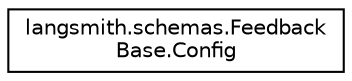 digraph "Graphical Class Hierarchy"
{
 // LATEX_PDF_SIZE
  edge [fontname="Helvetica",fontsize="10",labelfontname="Helvetica",labelfontsize="10"];
  node [fontname="Helvetica",fontsize="10",shape=record];
  rankdir="LR";
  Node0 [label="langsmith.schemas.Feedback\lBase.Config",height=0.2,width=0.4,color="black", fillcolor="white", style="filled",URL="$classlangsmith_1_1schemas_1_1FeedbackBase_1_1Config.html",tooltip=" "];
}
